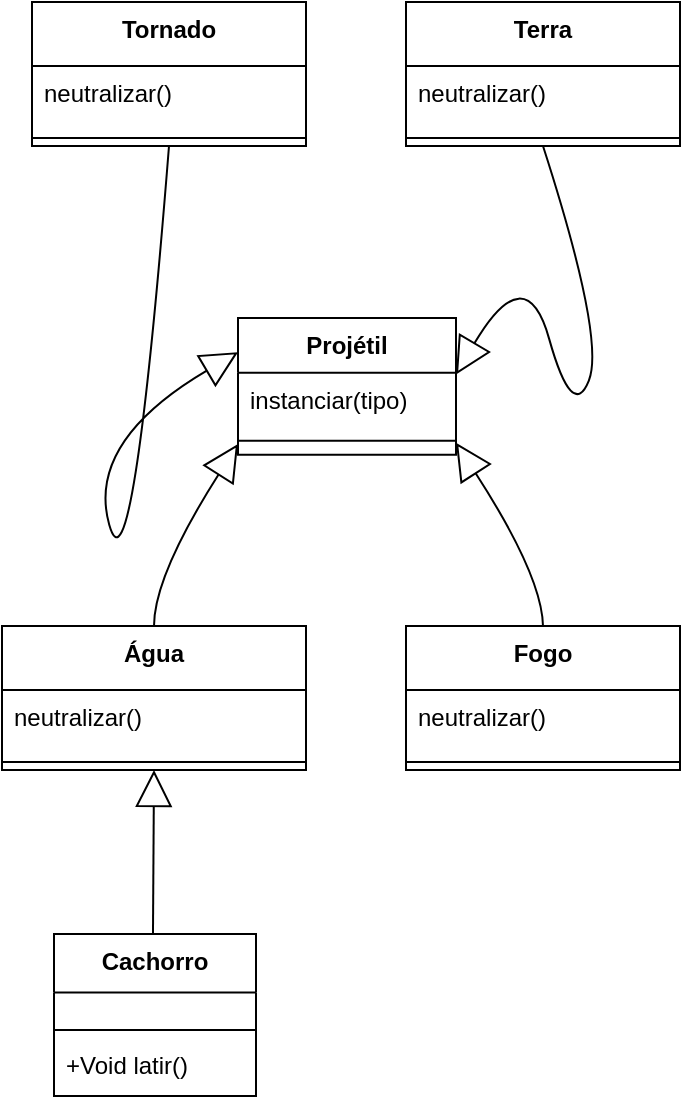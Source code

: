 <mxfile version="24.6.4" type="github">
  <diagram name="Página-1" id="mS5vbFw05di2gy-Z6ZC0">
    <mxGraphModel dx="989" dy="1707" grid="1" gridSize="10" guides="1" tooltips="1" connect="1" arrows="1" fold="1" page="1" pageScale="1" pageWidth="827" pageHeight="1169" math="0" shadow="0">
      <root>
        <mxCell id="0" />
        <mxCell id="1" parent="0" />
        <mxCell id="2" value="Projétil" style="swimlane;fontStyle=1;align=center;verticalAlign=top;childLayout=stackLayout;horizontal=1;startSize=27.429;horizontalStack=0;resizeParent=1;resizeParentMax=0;resizeLast=0;collapsible=0;marginBottom=0;" parent="1" vertex="1">
          <mxGeometry x="126" y="8" width="109" height="68.429" as="geometry" />
        </mxCell>
        <mxCell id="3" value="instanciar(tipo)" style="text;strokeColor=none;fillColor=none;align=left;verticalAlign=top;spacingLeft=4;spacingRight=4;overflow=hidden;rotatable=0;points=[[0,0.5],[1,0.5]];portConstraint=eastwest;" parent="2" vertex="1">
          <mxGeometry y="27.429" width="109" height="27" as="geometry" />
        </mxCell>
        <mxCell id="5" style="line;strokeWidth=1;fillColor=none;align=left;verticalAlign=middle;spacingTop=-1;spacingLeft=3;spacingRight=3;rotatable=0;labelPosition=right;points=[];portConstraint=eastwest;strokeColor=inherit;" parent="2" vertex="1">
          <mxGeometry y="54.429" width="109" height="14" as="geometry" />
        </mxCell>
        <mxCell id="6" value="Água" style="swimlane;fontStyle=1;align=center;verticalAlign=top;childLayout=stackLayout;horizontal=1;startSize=32;horizontalStack=0;resizeParent=1;resizeParentMax=0;resizeLast=0;collapsible=0;marginBottom=0;" parent="1" vertex="1">
          <mxGeometry x="8" y="162" width="152" height="72" as="geometry" />
        </mxCell>
        <mxCell id="7" value="neutralizar()" style="text;strokeColor=none;fillColor=none;align=left;verticalAlign=top;spacingLeft=4;spacingRight=4;overflow=hidden;rotatable=0;points=[[0,0.5],[1,0.5]];portConstraint=eastwest;" parent="6" vertex="1">
          <mxGeometry y="32" width="152" height="32" as="geometry" />
        </mxCell>
        <mxCell id="8" style="line;strokeWidth=1;fillColor=none;align=left;verticalAlign=middle;spacingTop=-1;spacingLeft=3;spacingRight=3;rotatable=0;labelPosition=right;points=[];portConstraint=eastwest;strokeColor=inherit;" parent="6" vertex="1">
          <mxGeometry y="64" width="152" height="8" as="geometry" />
        </mxCell>
        <mxCell id="10" value="Fogo" style="swimlane;fontStyle=1;align=center;verticalAlign=top;childLayout=stackLayout;horizontal=1;startSize=32;horizontalStack=0;resizeParent=1;resizeParentMax=0;resizeLast=0;collapsible=0;marginBottom=0;" parent="1" vertex="1">
          <mxGeometry x="210" y="162" width="137" height="72" as="geometry" />
        </mxCell>
        <mxCell id="11" value="neutralizar()" style="text;strokeColor=none;fillColor=none;align=left;verticalAlign=top;spacingLeft=4;spacingRight=4;overflow=hidden;rotatable=0;points=[[0,0.5],[1,0.5]];portConstraint=eastwest;" parent="10" vertex="1">
          <mxGeometry y="32" width="137" height="32" as="geometry" />
        </mxCell>
        <mxCell id="12" style="line;strokeWidth=1;fillColor=none;align=left;verticalAlign=middle;spacingTop=-1;spacingLeft=3;spacingRight=3;rotatable=0;labelPosition=right;points=[];portConstraint=eastwest;strokeColor=inherit;" parent="10" vertex="1">
          <mxGeometry y="64" width="137" height="8" as="geometry" />
        </mxCell>
        <mxCell id="14" value="Cachorro" style="swimlane;fontStyle=1;align=center;verticalAlign=top;childLayout=stackLayout;horizontal=1;startSize=29.2;horizontalStack=0;resizeParent=1;resizeParentMax=0;resizeLast=0;collapsible=0;marginBottom=0;" parent="1" vertex="1">
          <mxGeometry x="34" y="316" width="101" height="81" as="geometry" />
        </mxCell>
        <mxCell id="15" style="line;strokeWidth=1;fillColor=none;align=left;verticalAlign=middle;spacingTop=-1;spacingLeft=3;spacingRight=3;rotatable=0;labelPosition=right;points=[];portConstraint=eastwest;strokeColor=inherit;" parent="14" vertex="1">
          <mxGeometry y="44" width="101" height="8" as="geometry" />
        </mxCell>
        <mxCell id="16" value="+Void latir()" style="text;strokeColor=none;fillColor=none;align=left;verticalAlign=top;spacingLeft=4;spacingRight=4;overflow=hidden;rotatable=0;points=[[0,0.5],[1,0.5]];portConstraint=eastwest;" parent="14" vertex="1">
          <mxGeometry y="52" width="101" height="29" as="geometry" />
        </mxCell>
        <mxCell id="17" value="" style="curved=1;startArrow=block;startSize=16;startFill=0;endArrow=none;exitX=0;exitY=0.92;entryX=0.5;entryY=0;" parent="1" source="2" target="6" edge="1">
          <mxGeometry relative="1" as="geometry">
            <Array as="points">
              <mxPoint x="84" y="137" />
            </Array>
          </mxGeometry>
        </mxCell>
        <mxCell id="18" value="" style="curved=1;startArrow=block;startSize=16;startFill=0;endArrow=none;exitX=1.01;exitY=0.92;entryX=0.5;entryY=0;" parent="1" source="2" target="10" edge="1">
          <mxGeometry relative="1" as="geometry">
            <Array as="points">
              <mxPoint x="278" y="137" />
            </Array>
          </mxGeometry>
        </mxCell>
        <mxCell id="19" value="" style="curved=1;startArrow=block;startSize=16;startFill=0;endArrow=none;exitX=0.5;exitY=1;entryX=0.49;entryY=0;" parent="1" source="6" target="14" edge="1">
          <mxGeometry relative="1" as="geometry">
            <Array as="points" />
          </mxGeometry>
        </mxCell>
        <mxCell id="5vDjL4V7Uai_XHuMSzMT-19" value="Terra" style="swimlane;fontStyle=1;align=center;verticalAlign=top;childLayout=stackLayout;horizontal=1;startSize=32;horizontalStack=0;resizeParent=1;resizeParentMax=0;resizeLast=0;collapsible=0;marginBottom=0;" vertex="1" parent="1">
          <mxGeometry x="210" y="-150" width="137" height="72" as="geometry" />
        </mxCell>
        <mxCell id="5vDjL4V7Uai_XHuMSzMT-20" value="neutralizar()" style="text;strokeColor=none;fillColor=none;align=left;verticalAlign=top;spacingLeft=4;spacingRight=4;overflow=hidden;rotatable=0;points=[[0,0.5],[1,0.5]];portConstraint=eastwest;" vertex="1" parent="5vDjL4V7Uai_XHuMSzMT-19">
          <mxGeometry y="32" width="137" height="32" as="geometry" />
        </mxCell>
        <mxCell id="5vDjL4V7Uai_XHuMSzMT-21" style="line;strokeWidth=1;fillColor=none;align=left;verticalAlign=middle;spacingTop=-1;spacingLeft=3;spacingRight=3;rotatable=0;labelPosition=right;points=[];portConstraint=eastwest;strokeColor=inherit;" vertex="1" parent="5vDjL4V7Uai_XHuMSzMT-19">
          <mxGeometry y="64" width="137" height="8" as="geometry" />
        </mxCell>
        <mxCell id="5vDjL4V7Uai_XHuMSzMT-23" value="Tornado" style="swimlane;fontStyle=1;align=center;verticalAlign=top;childLayout=stackLayout;horizontal=1;startSize=32;horizontalStack=0;resizeParent=1;resizeParentMax=0;resizeLast=0;collapsible=0;marginBottom=0;" vertex="1" parent="1">
          <mxGeometry x="23" y="-150" width="137" height="72" as="geometry" />
        </mxCell>
        <mxCell id="5vDjL4V7Uai_XHuMSzMT-24" value="neutralizar()" style="text;strokeColor=none;fillColor=none;align=left;verticalAlign=top;spacingLeft=4;spacingRight=4;overflow=hidden;rotatable=0;points=[[0,0.5],[1,0.5]];portConstraint=eastwest;" vertex="1" parent="5vDjL4V7Uai_XHuMSzMT-23">
          <mxGeometry y="32" width="137" height="32" as="geometry" />
        </mxCell>
        <mxCell id="5vDjL4V7Uai_XHuMSzMT-25" style="line;strokeWidth=1;fillColor=none;align=left;verticalAlign=middle;spacingTop=-1;spacingLeft=3;spacingRight=3;rotatable=0;labelPosition=right;points=[];portConstraint=eastwest;strokeColor=inherit;" vertex="1" parent="5vDjL4V7Uai_XHuMSzMT-23">
          <mxGeometry y="64" width="137" height="8" as="geometry" />
        </mxCell>
        <mxCell id="5vDjL4V7Uai_XHuMSzMT-28" value="" style="curved=1;startArrow=block;startSize=16;startFill=0;endArrow=none;exitX=0;exitY=0.25;entryX=0.5;entryY=1;entryDx=0;entryDy=0;exitDx=0;exitDy=0;" edge="1" parent="1" source="2" target="5vDjL4V7Uai_XHuMSzMT-23">
          <mxGeometry relative="1" as="geometry">
            <Array as="points">
              <mxPoint x="50" y="70" />
              <mxPoint x="73.23" y="152.71" />
            </Array>
            <mxPoint x="103.704" y="51.291" as="sourcePoint" />
            <mxPoint x="87.801" y="-46.416" as="targetPoint" />
          </mxGeometry>
        </mxCell>
        <mxCell id="5vDjL4V7Uai_XHuMSzMT-29" value="" style="curved=1;startArrow=block;startSize=16;startFill=0;endArrow=none;exitX=1.003;exitY=0.079;exitDx=0;exitDy=0;exitPerimeter=0;entryX=0.5;entryY=1;entryDx=0;entryDy=0;" edge="1" parent="1" target="5vDjL4V7Uai_XHuMSzMT-19">
          <mxGeometry relative="1" as="geometry">
            <Array as="points">
              <mxPoint x="269.96" y="-22.92" />
              <mxPoint x="293.19" y="59.79" />
              <mxPoint x="309.67" y="18.72" />
            </Array>
            <mxPoint x="234.997" y="36.282" as="sourcePoint" />
            <mxPoint x="306.392" y="-46.0" as="targetPoint" />
          </mxGeometry>
        </mxCell>
      </root>
    </mxGraphModel>
  </diagram>
</mxfile>
